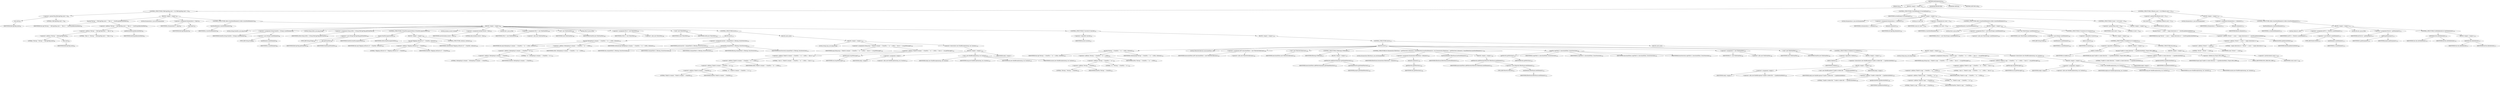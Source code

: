 digraph "doFileOperations" {  
"52" [label = <(METHOD,doFileOperations)<SUB>92</SUB>> ]
"6" [label = <(PARAM,this)<SUB>92</SUB>> ]
"53" [label = <(BLOCK,&lt;empty&gt;,&lt;empty&gt;)<SUB>92</SUB>> ]
"54" [label = <(CONTROL_STRUCTURE,if (fileCopyMap.size() &gt; 0),if (fileCopyMap.size() &gt; 0))<SUB>93</SUB>> ]
"55" [label = <(&lt;operator&gt;.greaterThan,fileCopyMap.size() &gt; 0)<SUB>93</SUB>> ]
"56" [label = <(size,size())<SUB>93</SUB>> ]
"57" [label = <(IDENTIFIER,fileCopyMap,size())<SUB>93</SUB>> ]
"58" [label = <(LITERAL,0,fileCopyMap.size() &gt; 0)<SUB>93</SUB>> ]
"59" [label = <(BLOCK,&lt;empty&gt;,&lt;empty&gt;)<SUB>93</SUB>> ]
"60" [label = <(log,log(&quot;Moving &quot; + fileCopyMap.size() + &quot; files to &quot; + destDir.getAbsolutePath()))<SUB>94</SUB>> ]
"5" [label = <(IDENTIFIER,this,log(&quot;Moving &quot; + fileCopyMap.size() + &quot; files to &quot; + destDir.getAbsolutePath()))<SUB>94</SUB>> ]
"61" [label = <(&lt;operator&gt;.addition,&quot;Moving &quot; + fileCopyMap.size() + &quot; files to &quot; + destDir.getAbsolutePath())<SUB>94</SUB>> ]
"62" [label = <(&lt;operator&gt;.addition,&quot;Moving &quot; + fileCopyMap.size() + &quot; files to &quot;)<SUB>94</SUB>> ]
"63" [label = <(&lt;operator&gt;.addition,&quot;Moving &quot; + fileCopyMap.size())<SUB>94</SUB>> ]
"64" [label = <(LITERAL,&quot;Moving &quot;,&quot;Moving &quot; + fileCopyMap.size())<SUB>94</SUB>> ]
"65" [label = <(size,size())<SUB>94</SUB>> ]
"66" [label = <(IDENTIFIER,fileCopyMap,size())<SUB>94</SUB>> ]
"67" [label = <(LITERAL,&quot; files to &quot;,&quot;Moving &quot; + fileCopyMap.size() + &quot; files to &quot;)<SUB>94</SUB>> ]
"68" [label = <(getAbsolutePath,getAbsolutePath())<SUB>95</SUB>> ]
"69" [label = <(IDENTIFIER,destDir,getAbsolutePath())<SUB>95</SUB>> ]
"70" [label = <(LOCAL,Enumeration e: java.util.Enumeration)> ]
"71" [label = <(&lt;operator&gt;.assignment,Enumeration e = keys())<SUB>97</SUB>> ]
"72" [label = <(IDENTIFIER,e,Enumeration e = keys())<SUB>97</SUB>> ]
"73" [label = <(keys,keys())<SUB>97</SUB>> ]
"74" [label = <(IDENTIFIER,fileCopyMap,keys())<SUB>97</SUB>> ]
"75" [label = <(CONTROL_STRUCTURE,while (e.hasMoreElements()),while (e.hasMoreElements()))<SUB>98</SUB>> ]
"76" [label = <(hasMoreElements,e.hasMoreElements())<SUB>98</SUB>> ]
"77" [label = <(IDENTIFIER,e,e.hasMoreElements())<SUB>98</SUB>> ]
"78" [label = <(BLOCK,&lt;empty&gt;,&lt;empty&gt;)<SUB>98</SUB>> ]
"79" [label = <(LOCAL,String fromFile: java.lang.String)> ]
"80" [label = <(&lt;operator&gt;.assignment,String fromFile = (String) e.nextElement())<SUB>99</SUB>> ]
"81" [label = <(IDENTIFIER,fromFile,String fromFile = (String) e.nextElement())<SUB>99</SUB>> ]
"82" [label = <(&lt;operator&gt;.cast,(String) e.nextElement())<SUB>99</SUB>> ]
"83" [label = <(TYPE_REF,String,String)<SUB>99</SUB>> ]
"84" [label = <(nextElement,e.nextElement())<SUB>99</SUB>> ]
"85" [label = <(IDENTIFIER,e,e.nextElement())<SUB>99</SUB>> ]
"86" [label = <(LOCAL,String toFile: java.lang.String)> ]
"87" [label = <(&lt;operator&gt;.assignment,String toFile = (String) fileCopyMap.get(fromFile))<SUB>100</SUB>> ]
"88" [label = <(IDENTIFIER,toFile,String toFile = (String) fileCopyMap.get(fromFile))<SUB>100</SUB>> ]
"89" [label = <(&lt;operator&gt;.cast,(String) fileCopyMap.get(fromFile))<SUB>100</SUB>> ]
"90" [label = <(TYPE_REF,String,String)<SUB>100</SUB>> ]
"91" [label = <(get,get(fromFile))<SUB>100</SUB>> ]
"92" [label = <(IDENTIFIER,fileCopyMap,get(fromFile))<SUB>100</SUB>> ]
"93" [label = <(IDENTIFIER,fromFile,get(fromFile))<SUB>100</SUB>> ]
"94" [label = <(CONTROL_STRUCTURE,if (fromFile.equals(toFile)),if (fromFile.equals(toFile)))<SUB>102</SUB>> ]
"95" [label = <(equals,fromFile.equals(toFile))<SUB>102</SUB>> ]
"96" [label = <(IDENTIFIER,fromFile,fromFile.equals(toFile))<SUB>102</SUB>> ]
"97" [label = <(IDENTIFIER,toFile,fromFile.equals(toFile))<SUB>102</SUB>> ]
"98" [label = <(BLOCK,&lt;empty&gt;,&lt;empty&gt;)<SUB>102</SUB>> ]
"99" [label = <(log,log(&quot;Skipping self-move of &quot; + fromFile, verbosity))<SUB>103</SUB>> ]
"7" [label = <(IDENTIFIER,this,log(&quot;Skipping self-move of &quot; + fromFile, verbosity))<SUB>103</SUB>> ]
"100" [label = <(&lt;operator&gt;.addition,&quot;Skipping self-move of &quot; + fromFile)<SUB>103</SUB>> ]
"101" [label = <(LITERAL,&quot;Skipping self-move of &quot;,&quot;Skipping self-move of &quot; + fromFile)<SUB>103</SUB>> ]
"102" [label = <(IDENTIFIER,fromFile,&quot;Skipping self-move of &quot; + fromFile)<SUB>103</SUB>> ]
"103" [label = <(IDENTIFIER,verbosity,log(&quot;Skipping self-move of &quot; + fromFile, verbosity))<SUB>103</SUB>> ]
"104" [label = <(CONTROL_STRUCTURE,continue;,continue;)<SUB>104</SUB>> ]
"105" [label = <(LOCAL,boolean moved: boolean)> ]
"106" [label = <(&lt;operator&gt;.assignment,boolean moved = false)<SUB>107</SUB>> ]
"107" [label = <(IDENTIFIER,moved,boolean moved = false)<SUB>107</SUB>> ]
"108" [label = <(LITERAL,false,boolean moved = false)<SUB>107</SUB>> ]
"9" [label = <(LOCAL,File f: java.io.File)> ]
"109" [label = <(&lt;operator&gt;.assignment,File f = new File(fromFile))<SUB>108</SUB>> ]
"110" [label = <(IDENTIFIER,f,File f = new File(fromFile))<SUB>108</SUB>> ]
"111" [label = <(&lt;operator&gt;.alloc,new File(fromFile))<SUB>108</SUB>> ]
"112" [label = <(&lt;init&gt;,new File(fromFile))<SUB>108</SUB>> ]
"8" [label = <(IDENTIFIER,f,new File(fromFile))<SUB>108</SUB>> ]
"113" [label = <(IDENTIFIER,fromFile,new File(fromFile))<SUB>108</SUB>> ]
"11" [label = <(LOCAL,File d: java.io.File)> ]
"114" [label = <(&lt;operator&gt;.assignment,File d = new File(toFile))<SUB>109</SUB>> ]
"115" [label = <(IDENTIFIER,d,File d = new File(toFile))<SUB>109</SUB>> ]
"116" [label = <(&lt;operator&gt;.alloc,new File(toFile))<SUB>109</SUB>> ]
"117" [label = <(&lt;init&gt;,new File(toFile))<SUB>109</SUB>> ]
"10" [label = <(IDENTIFIER,d,new File(toFile))<SUB>109</SUB>> ]
"118" [label = <(IDENTIFIER,toFile,new File(toFile))<SUB>109</SUB>> ]
"119" [label = <(CONTROL_STRUCTURE,try,try)<SUB>111</SUB>> ]
"120" [label = <(BLOCK,try,try)<SUB>111</SUB>> ]
"121" [label = <(log,log(&quot;Attempting to rename: &quot; + fromFile + &quot; to &quot; + toFile, verbosity))<SUB>112</SUB>> ]
"12" [label = <(IDENTIFIER,this,log(&quot;Attempting to rename: &quot; + fromFile + &quot; to &quot; + toFile, verbosity))<SUB>112</SUB>> ]
"122" [label = <(&lt;operator&gt;.addition,&quot;Attempting to rename: &quot; + fromFile + &quot; to &quot; + toFile)<SUB>112</SUB>> ]
"123" [label = <(&lt;operator&gt;.addition,&quot;Attempting to rename: &quot; + fromFile + &quot; to &quot;)<SUB>112</SUB>> ]
"124" [label = <(&lt;operator&gt;.addition,&quot;Attempting to rename: &quot; + fromFile)<SUB>112</SUB>> ]
"125" [label = <(LITERAL,&quot;Attempting to rename: &quot;,&quot;Attempting to rename: &quot; + fromFile)<SUB>112</SUB>> ]
"126" [label = <(IDENTIFIER,fromFile,&quot;Attempting to rename: &quot; + fromFile)<SUB>112</SUB>> ]
"127" [label = <(LITERAL,&quot; to &quot;,&quot;Attempting to rename: &quot; + fromFile + &quot; to &quot;)<SUB>113</SUB>> ]
"128" [label = <(IDENTIFIER,toFile,&quot;Attempting to rename: &quot; + fromFile + &quot; to &quot; + toFile)<SUB>113</SUB>> ]
"129" [label = <(IDENTIFIER,verbosity,log(&quot;Attempting to rename: &quot; + fromFile + &quot; to &quot; + toFile, verbosity))<SUB>113</SUB>> ]
"130" [label = <(&lt;operator&gt;.assignment,moved = renameFile(f, d, filtering, forceOverwrite))<SUB>114</SUB>> ]
"131" [label = <(IDENTIFIER,moved,moved = renameFile(f, d, filtering, forceOverwrite))<SUB>114</SUB>> ]
"132" [label = <(renameFile,renameFile(f, d, filtering, forceOverwrite))<SUB>114</SUB>> ]
"13" [label = <(IDENTIFIER,this,renameFile(f, d, filtering, forceOverwrite))<SUB>114</SUB>> ]
"133" [label = <(IDENTIFIER,f,renameFile(f, d, filtering, forceOverwrite))<SUB>114</SUB>> ]
"134" [label = <(IDENTIFIER,d,renameFile(f, d, filtering, forceOverwrite))<SUB>114</SUB>> ]
"135" [label = <(IDENTIFIER,filtering,renameFile(f, d, filtering, forceOverwrite))<SUB>114</SUB>> ]
"136" [label = <(IDENTIFIER,forceOverwrite,renameFile(f, d, filtering, forceOverwrite))<SUB>114</SUB>> ]
"137" [label = <(BLOCK,catch,catch)> ]
"138" [label = <(BLOCK,&lt;empty&gt;,&lt;empty&gt;)<SUB>115</SUB>> ]
"139" [label = <(LOCAL,String msg: java.lang.String)> ]
"140" [label = <(&lt;operator&gt;.assignment,String msg = &quot;Failed to rename &quot; + fromFile + &quot; to &quot; + toFile + &quot; due to &quot; + ioe.getMessage())<SUB>116</SUB>> ]
"141" [label = <(IDENTIFIER,msg,String msg = &quot;Failed to rename &quot; + fromFile + &quot; to &quot; + toFile + &quot; due to &quot; + ioe.getMessage())<SUB>116</SUB>> ]
"142" [label = <(&lt;operator&gt;.addition,&quot;Failed to rename &quot; + fromFile + &quot; to &quot; + toFile + &quot; due to &quot; + ioe.getMessage())<SUB>116</SUB>> ]
"143" [label = <(&lt;operator&gt;.addition,&quot;Failed to rename &quot; + fromFile + &quot; to &quot; + toFile + &quot; due to &quot;)<SUB>116</SUB>> ]
"144" [label = <(&lt;operator&gt;.addition,&quot;Failed to rename &quot; + fromFile + &quot; to &quot; + toFile)<SUB>116</SUB>> ]
"145" [label = <(&lt;operator&gt;.addition,&quot;Failed to rename &quot; + fromFile + &quot; to &quot;)<SUB>116</SUB>> ]
"146" [label = <(&lt;operator&gt;.addition,&quot;Failed to rename &quot; + fromFile)<SUB>116</SUB>> ]
"147" [label = <(LITERAL,&quot;Failed to rename &quot;,&quot;Failed to rename &quot; + fromFile)<SUB>116</SUB>> ]
"148" [label = <(IDENTIFIER,fromFile,&quot;Failed to rename &quot; + fromFile)<SUB>116</SUB>> ]
"149" [label = <(LITERAL,&quot; to &quot;,&quot;Failed to rename &quot; + fromFile + &quot; to &quot;)<SUB>117</SUB>> ]
"150" [label = <(IDENTIFIER,toFile,&quot;Failed to rename &quot; + fromFile + &quot; to &quot; + toFile)<SUB>117</SUB>> ]
"151" [label = <(LITERAL,&quot; due to &quot;,&quot;Failed to rename &quot; + fromFile + &quot; to &quot; + toFile + &quot; due to &quot;)<SUB>118</SUB>> ]
"152" [label = <(getMessage,ioe.getMessage())<SUB>118</SUB>> ]
"153" [label = <(IDENTIFIER,ioe,ioe.getMessage())<SUB>118</SUB>> ]
"154" [label = <(&lt;operator&gt;.throw,throw new BuildException(msg, ioe, location);)<SUB>119</SUB>> ]
"155" [label = <(BLOCK,&lt;empty&gt;,&lt;empty&gt;)<SUB>119</SUB>> ]
"156" [label = <(&lt;operator&gt;.assignment,&lt;empty&gt;)> ]
"157" [label = <(IDENTIFIER,$obj2,&lt;empty&gt;)> ]
"158" [label = <(&lt;operator&gt;.alloc,new BuildException(msg, ioe, location))<SUB>119</SUB>> ]
"159" [label = <(&lt;init&gt;,new BuildException(msg, ioe, location))<SUB>119</SUB>> ]
"160" [label = <(IDENTIFIER,$obj2,new BuildException(msg, ioe, location))> ]
"161" [label = <(IDENTIFIER,msg,new BuildException(msg, ioe, location))<SUB>119</SUB>> ]
"162" [label = <(IDENTIFIER,ioe,new BuildException(msg, ioe, location))<SUB>119</SUB>> ]
"163" [label = <(IDENTIFIER,location,new BuildException(msg, ioe, location))<SUB>119</SUB>> ]
"164" [label = <(IDENTIFIER,$obj2,&lt;empty&gt;)> ]
"165" [label = <(CONTROL_STRUCTURE,if (!moved),if (!moved))<SUB>122</SUB>> ]
"166" [label = <(&lt;operator&gt;.logicalNot,!moved)<SUB>122</SUB>> ]
"167" [label = <(IDENTIFIER,moved,!moved)<SUB>122</SUB>> ]
"168" [label = <(BLOCK,&lt;empty&gt;,&lt;empty&gt;)<SUB>122</SUB>> ]
"169" [label = <(CONTROL_STRUCTURE,try,try)<SUB>123</SUB>> ]
"170" [label = <(BLOCK,try,try)<SUB>123</SUB>> ]
"171" [label = <(log,log(&quot;Moving &quot; + fromFile + &quot; to &quot; + toFile, verbosity))<SUB>124</SUB>> ]
"14" [label = <(IDENTIFIER,this,log(&quot;Moving &quot; + fromFile + &quot; to &quot; + toFile, verbosity))<SUB>124</SUB>> ]
"172" [label = <(&lt;operator&gt;.addition,&quot;Moving &quot; + fromFile + &quot; to &quot; + toFile)<SUB>124</SUB>> ]
"173" [label = <(&lt;operator&gt;.addition,&quot;Moving &quot; + fromFile + &quot; to &quot;)<SUB>124</SUB>> ]
"174" [label = <(&lt;operator&gt;.addition,&quot;Moving &quot; + fromFile)<SUB>124</SUB>> ]
"175" [label = <(LITERAL,&quot;Moving &quot;,&quot;Moving &quot; + fromFile)<SUB>124</SUB>> ]
"176" [label = <(IDENTIFIER,fromFile,&quot;Moving &quot; + fromFile)<SUB>124</SUB>> ]
"177" [label = <(LITERAL,&quot; to &quot;,&quot;Moving &quot; + fromFile + &quot; to &quot;)<SUB>124</SUB>> ]
"178" [label = <(IDENTIFIER,toFile,&quot;Moving &quot; + fromFile + &quot; to &quot; + toFile)<SUB>124</SUB>> ]
"179" [label = <(IDENTIFIER,verbosity,log(&quot;Moving &quot; + fromFile + &quot; to &quot; + toFile, verbosity))<SUB>124</SUB>> ]
"16" [label = <(LOCAL,FilterSetCollection executionFilters: ANY)> ]
"180" [label = <(&lt;operator&gt;.assignment,ANY executionFilters = new FilterSetCollection())<SUB>126</SUB>> ]
"181" [label = <(IDENTIFIER,executionFilters,ANY executionFilters = new FilterSetCollection())<SUB>126</SUB>> ]
"182" [label = <(&lt;operator&gt;.alloc,new FilterSetCollection())<SUB>126</SUB>> ]
"183" [label = <(&lt;init&gt;,new FilterSetCollection())<SUB>126</SUB>> ]
"15" [label = <(IDENTIFIER,executionFilters,new FilterSetCollection())<SUB>126</SUB>> ]
"184" [label = <(CONTROL_STRUCTURE,if (filtering),if (filtering))<SUB>127</SUB>> ]
"185" [label = <(IDENTIFIER,filtering,if (filtering))<SUB>127</SUB>> ]
"186" [label = <(BLOCK,&lt;empty&gt;,&lt;empty&gt;)<SUB>127</SUB>> ]
"187" [label = <(addFilterSet,addFilterSet(project.getGlobalFilterSet()))<SUB>128</SUB>> ]
"188" [label = <(IDENTIFIER,executionFilters,addFilterSet(project.getGlobalFilterSet()))<SUB>128</SUB>> ]
"189" [label = <(getGlobalFilterSet,getGlobalFilterSet())<SUB>128</SUB>> ]
"190" [label = <(IDENTIFIER,project,getGlobalFilterSet())<SUB>128</SUB>> ]
"191" [label = <(CONTROL_STRUCTURE,for (Enumeration filterEnum = getFilterSets().elements(); Some(filterEnum.hasMoreElements()); ),for (Enumeration filterEnum = getFilterSets().elements(); Some(filterEnum.hasMoreElements()); ))<SUB>130</SUB>> ]
"192" [label = <(LOCAL,Enumeration filterEnum: java.util.Enumeration)> ]
"193" [label = <(&lt;operator&gt;.assignment,Enumeration filterEnum = elements())<SUB>130</SUB>> ]
"194" [label = <(IDENTIFIER,filterEnum,Enumeration filterEnum = elements())<SUB>130</SUB>> ]
"195" [label = <(elements,elements())<SUB>130</SUB>> ]
"196" [label = <(getFilterSets,getFilterSets())<SUB>130</SUB>> ]
"17" [label = <(IDENTIFIER,this,getFilterSets())<SUB>130</SUB>> ]
"197" [label = <(hasMoreElements,filterEnum.hasMoreElements())<SUB>130</SUB>> ]
"198" [label = <(IDENTIFIER,filterEnum,filterEnum.hasMoreElements())<SUB>130</SUB>> ]
"199" [label = <(BLOCK,&lt;empty&gt;,&lt;empty&gt;)<SUB>130</SUB>> ]
"200" [label = <(addFilterSet,addFilterSet((FilterSet) filterEnum.nextElement()))<SUB>131</SUB>> ]
"201" [label = <(IDENTIFIER,executionFilters,addFilterSet((FilterSet) filterEnum.nextElement()))<SUB>131</SUB>> ]
"202" [label = <(&lt;operator&gt;.cast,(FilterSet) filterEnum.nextElement())<SUB>131</SUB>> ]
"203" [label = <(TYPE_REF,FilterSet,FilterSet)<SUB>131</SUB>> ]
"204" [label = <(nextElement,filterEnum.nextElement())<SUB>131</SUB>> ]
"205" [label = <(IDENTIFIER,filterEnum,filterEnum.nextElement())<SUB>131</SUB>> ]
"206" [label = <(copyFile,copyFile(f, d, executionFilters, forceOverwrite))<SUB>133</SUB>> ]
"207" [label = <(getFileUtils,getFileUtils())<SUB>133</SUB>> ]
"18" [label = <(IDENTIFIER,this,getFileUtils())<SUB>133</SUB>> ]
"208" [label = <(IDENTIFIER,f,copyFile(f, d, executionFilters, forceOverwrite))<SUB>133</SUB>> ]
"209" [label = <(IDENTIFIER,d,copyFile(f, d, executionFilters, forceOverwrite))<SUB>133</SUB>> ]
"210" [label = <(IDENTIFIER,executionFilters,copyFile(f, d, executionFilters, forceOverwrite))<SUB>133</SUB>> ]
"211" [label = <(IDENTIFIER,forceOverwrite,copyFile(f, d, executionFilters, forceOverwrite))<SUB>134</SUB>> ]
"212" [label = <(&lt;operator&gt;.assignment,f = new File(fromFile))<SUB>136</SUB>> ]
"213" [label = <(IDENTIFIER,f,f = new File(fromFile))<SUB>136</SUB>> ]
"214" [label = <(&lt;operator&gt;.alloc,new File(fromFile))<SUB>136</SUB>> ]
"215" [label = <(&lt;init&gt;,new File(fromFile))<SUB>136</SUB>> ]
"19" [label = <(IDENTIFIER,f,new File(fromFile))<SUB>136</SUB>> ]
"216" [label = <(IDENTIFIER,fromFile,new File(fromFile))<SUB>136</SUB>> ]
"217" [label = <(CONTROL_STRUCTURE,if (!f.delete()),if (!f.delete()))<SUB>137</SUB>> ]
"218" [label = <(&lt;operator&gt;.logicalNot,!f.delete())<SUB>137</SUB>> ]
"219" [label = <(delete,f.delete())<SUB>137</SUB>> ]
"220" [label = <(IDENTIFIER,f,f.delete())<SUB>137</SUB>> ]
"221" [label = <(BLOCK,&lt;empty&gt;,&lt;empty&gt;)<SUB>137</SUB>> ]
"222" [label = <(&lt;operator&gt;.throw,throw new BuildException(&quot;Unable to delete file &quot; + f.getAbsolutePath());)<SUB>138</SUB>> ]
"223" [label = <(BLOCK,&lt;empty&gt;,&lt;empty&gt;)<SUB>138</SUB>> ]
"224" [label = <(&lt;operator&gt;.assignment,&lt;empty&gt;)> ]
"225" [label = <(IDENTIFIER,$obj5,&lt;empty&gt;)> ]
"226" [label = <(&lt;operator&gt;.alloc,new BuildException(&quot;Unable to delete file &quot; + f.getAbsolutePath()))<SUB>138</SUB>> ]
"227" [label = <(&lt;init&gt;,new BuildException(&quot;Unable to delete file &quot; + f.getAbsolutePath()))<SUB>138</SUB>> ]
"228" [label = <(IDENTIFIER,$obj5,new BuildException(&quot;Unable to delete file &quot; + f.getAbsolutePath()))> ]
"229" [label = <(&lt;operator&gt;.addition,&quot;Unable to delete file &quot; + f.getAbsolutePath())<SUB>138</SUB>> ]
"230" [label = <(LITERAL,&quot;Unable to delete file &quot;,&quot;Unable to delete file &quot; + f.getAbsolutePath())<SUB>138</SUB>> ]
"231" [label = <(getAbsolutePath,f.getAbsolutePath())<SUB>139</SUB>> ]
"232" [label = <(IDENTIFIER,f,f.getAbsolutePath())<SUB>139</SUB>> ]
"233" [label = <(IDENTIFIER,$obj5,&lt;empty&gt;)> ]
"234" [label = <(BLOCK,catch,catch)> ]
"235" [label = <(BLOCK,&lt;empty&gt;,&lt;empty&gt;)<SUB>141</SUB>> ]
"236" [label = <(LOCAL,String msg: java.lang.String)> ]
"237" [label = <(&lt;operator&gt;.assignment,String msg = &quot;Failed to copy &quot; + fromFile + &quot; to &quot; + toFile + &quot; due to &quot; + ioe.getMessage())<SUB>142</SUB>> ]
"238" [label = <(IDENTIFIER,msg,String msg = &quot;Failed to copy &quot; + fromFile + &quot; to &quot; + toFile + &quot; due to &quot; + ioe.getMessage())<SUB>142</SUB>> ]
"239" [label = <(&lt;operator&gt;.addition,&quot;Failed to copy &quot; + fromFile + &quot; to &quot; + toFile + &quot; due to &quot; + ioe.getMessage())<SUB>142</SUB>> ]
"240" [label = <(&lt;operator&gt;.addition,&quot;Failed to copy &quot; + fromFile + &quot; to &quot; + toFile + &quot; due to &quot;)<SUB>142</SUB>> ]
"241" [label = <(&lt;operator&gt;.addition,&quot;Failed to copy &quot; + fromFile + &quot; to &quot; + toFile)<SUB>142</SUB>> ]
"242" [label = <(&lt;operator&gt;.addition,&quot;Failed to copy &quot; + fromFile + &quot; to &quot;)<SUB>142</SUB>> ]
"243" [label = <(&lt;operator&gt;.addition,&quot;Failed to copy &quot; + fromFile)<SUB>142</SUB>> ]
"244" [label = <(LITERAL,&quot;Failed to copy &quot;,&quot;Failed to copy &quot; + fromFile)<SUB>142</SUB>> ]
"245" [label = <(IDENTIFIER,fromFile,&quot;Failed to copy &quot; + fromFile)<SUB>142</SUB>> ]
"246" [label = <(LITERAL,&quot; to &quot;,&quot;Failed to copy &quot; + fromFile + &quot; to &quot;)<SUB>142</SUB>> ]
"247" [label = <(IDENTIFIER,toFile,&quot;Failed to copy &quot; + fromFile + &quot; to &quot; + toFile)<SUB>143</SUB>> ]
"248" [label = <(LITERAL,&quot; due to &quot;,&quot;Failed to copy &quot; + fromFile + &quot; to &quot; + toFile + &quot; due to &quot;)<SUB>144</SUB>> ]
"249" [label = <(getMessage,ioe.getMessage())<SUB>144</SUB>> ]
"250" [label = <(IDENTIFIER,ioe,ioe.getMessage())<SUB>144</SUB>> ]
"251" [label = <(&lt;operator&gt;.throw,throw new BuildException(msg, ioe, location);)<SUB>145</SUB>> ]
"252" [label = <(BLOCK,&lt;empty&gt;,&lt;empty&gt;)<SUB>145</SUB>> ]
"253" [label = <(&lt;operator&gt;.assignment,&lt;empty&gt;)> ]
"254" [label = <(IDENTIFIER,$obj6,&lt;empty&gt;)> ]
"255" [label = <(&lt;operator&gt;.alloc,new BuildException(msg, ioe, location))<SUB>145</SUB>> ]
"256" [label = <(&lt;init&gt;,new BuildException(msg, ioe, location))<SUB>145</SUB>> ]
"257" [label = <(IDENTIFIER,$obj6,new BuildException(msg, ioe, location))> ]
"258" [label = <(IDENTIFIER,msg,new BuildException(msg, ioe, location))<SUB>145</SUB>> ]
"259" [label = <(IDENTIFIER,ioe,new BuildException(msg, ioe, location))<SUB>145</SUB>> ]
"260" [label = <(IDENTIFIER,location,new BuildException(msg, ioe, location))<SUB>145</SUB>> ]
"261" [label = <(IDENTIFIER,$obj6,&lt;empty&gt;)> ]
"262" [label = <(CONTROL_STRUCTURE,if (includeEmpty),if (includeEmpty))<SUB>151</SUB>> ]
"263" [label = <(IDENTIFIER,includeEmpty,if (includeEmpty))<SUB>151</SUB>> ]
"264" [label = <(BLOCK,&lt;empty&gt;,&lt;empty&gt;)<SUB>151</SUB>> ]
"265" [label = <(LOCAL,Enumeration e: java.util.Enumeration)> ]
"266" [label = <(&lt;operator&gt;.assignment,Enumeration e = elements())<SUB>152</SUB>> ]
"267" [label = <(IDENTIFIER,e,Enumeration e = elements())<SUB>152</SUB>> ]
"268" [label = <(elements,elements())<SUB>152</SUB>> ]
"269" [label = <(IDENTIFIER,dirCopyMap,elements())<SUB>152</SUB>> ]
"270" [label = <(LOCAL,int count: int)> ]
"271" [label = <(&lt;operator&gt;.assignment,int count = 0)<SUB>153</SUB>> ]
"272" [label = <(IDENTIFIER,count,int count = 0)<SUB>153</SUB>> ]
"273" [label = <(LITERAL,0,int count = 0)<SUB>153</SUB>> ]
"274" [label = <(CONTROL_STRUCTURE,while (e.hasMoreElements()),while (e.hasMoreElements()))<SUB>154</SUB>> ]
"275" [label = <(hasMoreElements,e.hasMoreElements())<SUB>154</SUB>> ]
"276" [label = <(IDENTIFIER,e,e.hasMoreElements())<SUB>154</SUB>> ]
"277" [label = <(BLOCK,&lt;empty&gt;,&lt;empty&gt;)<SUB>154</SUB>> ]
"21" [label = <(LOCAL,File d: java.io.File)> ]
"278" [label = <(&lt;operator&gt;.assignment,File d = new File((String) e.nextElement()))<SUB>155</SUB>> ]
"279" [label = <(IDENTIFIER,d,File d = new File((String) e.nextElement()))<SUB>155</SUB>> ]
"280" [label = <(&lt;operator&gt;.alloc,new File((String) e.nextElement()))<SUB>155</SUB>> ]
"281" [label = <(&lt;init&gt;,new File((String) e.nextElement()))<SUB>155</SUB>> ]
"20" [label = <(IDENTIFIER,d,new File((String) e.nextElement()))<SUB>155</SUB>> ]
"282" [label = <(&lt;operator&gt;.cast,(String) e.nextElement())<SUB>155</SUB>> ]
"283" [label = <(TYPE_REF,String,String)<SUB>155</SUB>> ]
"284" [label = <(nextElement,e.nextElement())<SUB>155</SUB>> ]
"285" [label = <(IDENTIFIER,e,e.nextElement())<SUB>155</SUB>> ]
"286" [label = <(CONTROL_STRUCTURE,if (!d.exists()),if (!d.exists()))<SUB>156</SUB>> ]
"287" [label = <(&lt;operator&gt;.logicalNot,!d.exists())<SUB>156</SUB>> ]
"288" [label = <(exists,d.exists())<SUB>156</SUB>> ]
"289" [label = <(IDENTIFIER,d,d.exists())<SUB>156</SUB>> ]
"290" [label = <(BLOCK,&lt;empty&gt;,&lt;empty&gt;)<SUB>156</SUB>> ]
"291" [label = <(CONTROL_STRUCTURE,if (!d.mkdirs()),if (!d.mkdirs()))<SUB>157</SUB>> ]
"292" [label = <(&lt;operator&gt;.logicalNot,!d.mkdirs())<SUB>157</SUB>> ]
"293" [label = <(mkdirs,d.mkdirs())<SUB>157</SUB>> ]
"294" [label = <(IDENTIFIER,d,d.mkdirs())<SUB>157</SUB>> ]
"295" [label = <(BLOCK,&lt;empty&gt;,&lt;empty&gt;)<SUB>157</SUB>> ]
"296" [label = <(log,log(&quot;Unable to create directory &quot; + d.getAbsolutePath(), Project.MSG_ERR))<SUB>158</SUB>> ]
"22" [label = <(IDENTIFIER,this,log(&quot;Unable to create directory &quot; + d.getAbsolutePath(), Project.MSG_ERR))<SUB>158</SUB>> ]
"297" [label = <(&lt;operator&gt;.addition,&quot;Unable to create directory &quot; + d.getAbsolutePath())<SUB>158</SUB>> ]
"298" [label = <(LITERAL,&quot;Unable to create directory &quot;,&quot;Unable to create directory &quot; + d.getAbsolutePath())<SUB>158</SUB>> ]
"299" [label = <(getAbsolutePath,d.getAbsolutePath())<SUB>158</SUB>> ]
"300" [label = <(IDENTIFIER,d,d.getAbsolutePath())<SUB>158</SUB>> ]
"301" [label = <(&lt;operator&gt;.fieldAccess,Project.MSG_ERR)<SUB>158</SUB>> ]
"302" [label = <(IDENTIFIER,Project,log(&quot;Unable to create directory &quot; + d.getAbsolutePath(), Project.MSG_ERR))<SUB>158</SUB>> ]
"303" [label = <(FIELD_IDENTIFIER,MSG_ERR,MSG_ERR)<SUB>158</SUB>> ]
"304" [label = <(CONTROL_STRUCTURE,else,else)<SUB>159</SUB>> ]
"305" [label = <(BLOCK,&lt;empty&gt;,&lt;empty&gt;)<SUB>159</SUB>> ]
"306" [label = <(&lt;operator&gt;.postIncrement,count++)<SUB>160</SUB>> ]
"307" [label = <(IDENTIFIER,count,count++)<SUB>160</SUB>> ]
"308" [label = <(CONTROL_STRUCTURE,if (count &gt; 0),if (count &gt; 0))<SUB>165</SUB>> ]
"309" [label = <(&lt;operator&gt;.greaterThan,count &gt; 0)<SUB>165</SUB>> ]
"310" [label = <(IDENTIFIER,count,count &gt; 0)<SUB>165</SUB>> ]
"311" [label = <(LITERAL,0,count &gt; 0)<SUB>165</SUB>> ]
"312" [label = <(BLOCK,&lt;empty&gt;,&lt;empty&gt;)<SUB>165</SUB>> ]
"313" [label = <(log,log(&quot;Moved &quot; + count + &quot; empty directories to &quot; + destDir.getAbsolutePath()))<SUB>166</SUB>> ]
"23" [label = <(IDENTIFIER,this,log(&quot;Moved &quot; + count + &quot; empty directories to &quot; + destDir.getAbsolutePath()))<SUB>166</SUB>> ]
"314" [label = <(&lt;operator&gt;.addition,&quot;Moved &quot; + count + &quot; empty directories to &quot; + destDir.getAbsolutePath())<SUB>166</SUB>> ]
"315" [label = <(&lt;operator&gt;.addition,&quot;Moved &quot; + count + &quot; empty directories to &quot;)<SUB>166</SUB>> ]
"316" [label = <(&lt;operator&gt;.addition,&quot;Moved &quot; + count)<SUB>166</SUB>> ]
"317" [label = <(LITERAL,&quot;Moved &quot;,&quot;Moved &quot; + count)<SUB>166</SUB>> ]
"318" [label = <(IDENTIFIER,count,&quot;Moved &quot; + count)<SUB>166</SUB>> ]
"319" [label = <(LITERAL,&quot; empty directories to &quot;,&quot;Moved &quot; + count + &quot; empty directories to &quot;)<SUB>166</SUB>> ]
"320" [label = <(getAbsolutePath,getAbsolutePath())<SUB>166</SUB>> ]
"321" [label = <(IDENTIFIER,destDir,getAbsolutePath())<SUB>166</SUB>> ]
"322" [label = <(CONTROL_STRUCTURE,if (filesets.size() &gt; 0),if (filesets.size() &gt; 0))<SUB>170</SUB>> ]
"323" [label = <(&lt;operator&gt;.greaterThan,filesets.size() &gt; 0)<SUB>170</SUB>> ]
"324" [label = <(size,size())<SUB>170</SUB>> ]
"325" [label = <(IDENTIFIER,filesets,size())<SUB>170</SUB>> ]
"326" [label = <(LITERAL,0,filesets.size() &gt; 0)<SUB>170</SUB>> ]
"327" [label = <(BLOCK,&lt;empty&gt;,&lt;empty&gt;)<SUB>170</SUB>> ]
"328" [label = <(LOCAL,Enumeration e: java.util.Enumeration)> ]
"329" [label = <(&lt;operator&gt;.assignment,Enumeration e = elements())<SUB>171</SUB>> ]
"330" [label = <(IDENTIFIER,e,Enumeration e = elements())<SUB>171</SUB>> ]
"331" [label = <(elements,elements())<SUB>171</SUB>> ]
"332" [label = <(IDENTIFIER,filesets,elements())<SUB>171</SUB>> ]
"333" [label = <(CONTROL_STRUCTURE,while (e.hasMoreElements()),while (e.hasMoreElements()))<SUB>172</SUB>> ]
"334" [label = <(hasMoreElements,e.hasMoreElements())<SUB>172</SUB>> ]
"335" [label = <(IDENTIFIER,e,e.hasMoreElements())<SUB>172</SUB>> ]
"336" [label = <(BLOCK,&lt;empty&gt;,&lt;empty&gt;)<SUB>172</SUB>> ]
"337" [label = <(LOCAL,FileSet fs: ANY)> ]
"338" [label = <(&lt;operator&gt;.assignment,ANY fs = (FileSet) e.nextElement())<SUB>173</SUB>> ]
"339" [label = <(IDENTIFIER,fs,ANY fs = (FileSet) e.nextElement())<SUB>173</SUB>> ]
"340" [label = <(&lt;operator&gt;.cast,(FileSet) e.nextElement())<SUB>173</SUB>> ]
"341" [label = <(TYPE_REF,FileSet,FileSet)<SUB>173</SUB>> ]
"342" [label = <(nextElement,e.nextElement())<SUB>173</SUB>> ]
"343" [label = <(IDENTIFIER,e,e.nextElement())<SUB>173</SUB>> ]
"344" [label = <(LOCAL,File dir: java.io.File)> ]
"345" [label = <(&lt;operator&gt;.assignment,File dir = getDir(project))<SUB>174</SUB>> ]
"346" [label = <(IDENTIFIER,dir,File dir = getDir(project))<SUB>174</SUB>> ]
"347" [label = <(getDir,getDir(project))<SUB>174</SUB>> ]
"348" [label = <(IDENTIFIER,fs,getDir(project))<SUB>174</SUB>> ]
"349" [label = <(IDENTIFIER,project,getDir(project))<SUB>174</SUB>> ]
"350" [label = <(CONTROL_STRUCTURE,if (okToDelete(dir)),if (okToDelete(dir)))<SUB>176</SUB>> ]
"351" [label = <(okToDelete,this.okToDelete(dir))<SUB>176</SUB>> ]
"24" [label = <(IDENTIFIER,this,this.okToDelete(dir))<SUB>176</SUB>> ]
"352" [label = <(IDENTIFIER,dir,this.okToDelete(dir))<SUB>176</SUB>> ]
"353" [label = <(BLOCK,&lt;empty&gt;,&lt;empty&gt;)<SUB>176</SUB>> ]
"354" [label = <(deleteDir,this.deleteDir(dir))<SUB>177</SUB>> ]
"25" [label = <(IDENTIFIER,this,this.deleteDir(dir))<SUB>177</SUB>> ]
"355" [label = <(IDENTIFIER,dir,this.deleteDir(dir))<SUB>177</SUB>> ]
"356" [label = <(MODIFIER,PROTECTED)> ]
"357" [label = <(MODIFIER,VIRTUAL)> ]
"358" [label = <(METHOD_RETURN,void)<SUB>92</SUB>> ]
  "52" -> "6" 
  "52" -> "53" 
  "52" -> "356" 
  "52" -> "357" 
  "52" -> "358" 
  "53" -> "54" 
  "53" -> "262" 
  "53" -> "322" 
  "54" -> "55" 
  "54" -> "59" 
  "55" -> "56" 
  "55" -> "58" 
  "56" -> "57" 
  "59" -> "60" 
  "59" -> "70" 
  "59" -> "71" 
  "59" -> "75" 
  "60" -> "5" 
  "60" -> "61" 
  "61" -> "62" 
  "61" -> "68" 
  "62" -> "63" 
  "62" -> "67" 
  "63" -> "64" 
  "63" -> "65" 
  "65" -> "66" 
  "68" -> "69" 
  "71" -> "72" 
  "71" -> "73" 
  "73" -> "74" 
  "75" -> "76" 
  "75" -> "78" 
  "76" -> "77" 
  "78" -> "79" 
  "78" -> "80" 
  "78" -> "86" 
  "78" -> "87" 
  "78" -> "94" 
  "78" -> "105" 
  "78" -> "106" 
  "78" -> "9" 
  "78" -> "109" 
  "78" -> "112" 
  "78" -> "11" 
  "78" -> "114" 
  "78" -> "117" 
  "78" -> "119" 
  "78" -> "165" 
  "80" -> "81" 
  "80" -> "82" 
  "82" -> "83" 
  "82" -> "84" 
  "84" -> "85" 
  "87" -> "88" 
  "87" -> "89" 
  "89" -> "90" 
  "89" -> "91" 
  "91" -> "92" 
  "91" -> "93" 
  "94" -> "95" 
  "94" -> "98" 
  "95" -> "96" 
  "95" -> "97" 
  "98" -> "99" 
  "98" -> "104" 
  "99" -> "7" 
  "99" -> "100" 
  "99" -> "103" 
  "100" -> "101" 
  "100" -> "102" 
  "106" -> "107" 
  "106" -> "108" 
  "109" -> "110" 
  "109" -> "111" 
  "112" -> "8" 
  "112" -> "113" 
  "114" -> "115" 
  "114" -> "116" 
  "117" -> "10" 
  "117" -> "118" 
  "119" -> "120" 
  "119" -> "137" 
  "120" -> "121" 
  "120" -> "130" 
  "121" -> "12" 
  "121" -> "122" 
  "121" -> "129" 
  "122" -> "123" 
  "122" -> "128" 
  "123" -> "124" 
  "123" -> "127" 
  "124" -> "125" 
  "124" -> "126" 
  "130" -> "131" 
  "130" -> "132" 
  "132" -> "13" 
  "132" -> "133" 
  "132" -> "134" 
  "132" -> "135" 
  "132" -> "136" 
  "137" -> "138" 
  "138" -> "139" 
  "138" -> "140" 
  "138" -> "154" 
  "140" -> "141" 
  "140" -> "142" 
  "142" -> "143" 
  "142" -> "152" 
  "143" -> "144" 
  "143" -> "151" 
  "144" -> "145" 
  "144" -> "150" 
  "145" -> "146" 
  "145" -> "149" 
  "146" -> "147" 
  "146" -> "148" 
  "152" -> "153" 
  "154" -> "155" 
  "155" -> "156" 
  "155" -> "159" 
  "155" -> "164" 
  "156" -> "157" 
  "156" -> "158" 
  "159" -> "160" 
  "159" -> "161" 
  "159" -> "162" 
  "159" -> "163" 
  "165" -> "166" 
  "165" -> "168" 
  "166" -> "167" 
  "168" -> "169" 
  "169" -> "170" 
  "169" -> "234" 
  "170" -> "171" 
  "170" -> "16" 
  "170" -> "180" 
  "170" -> "183" 
  "170" -> "184" 
  "170" -> "191" 
  "170" -> "206" 
  "170" -> "212" 
  "170" -> "215" 
  "170" -> "217" 
  "171" -> "14" 
  "171" -> "172" 
  "171" -> "179" 
  "172" -> "173" 
  "172" -> "178" 
  "173" -> "174" 
  "173" -> "177" 
  "174" -> "175" 
  "174" -> "176" 
  "180" -> "181" 
  "180" -> "182" 
  "183" -> "15" 
  "184" -> "185" 
  "184" -> "186" 
  "186" -> "187" 
  "187" -> "188" 
  "187" -> "189" 
  "189" -> "190" 
  "191" -> "192" 
  "191" -> "193" 
  "191" -> "197" 
  "191" -> "199" 
  "193" -> "194" 
  "193" -> "195" 
  "195" -> "196" 
  "196" -> "17" 
  "197" -> "198" 
  "199" -> "200" 
  "200" -> "201" 
  "200" -> "202" 
  "202" -> "203" 
  "202" -> "204" 
  "204" -> "205" 
  "206" -> "207" 
  "206" -> "208" 
  "206" -> "209" 
  "206" -> "210" 
  "206" -> "211" 
  "207" -> "18" 
  "212" -> "213" 
  "212" -> "214" 
  "215" -> "19" 
  "215" -> "216" 
  "217" -> "218" 
  "217" -> "221" 
  "218" -> "219" 
  "219" -> "220" 
  "221" -> "222" 
  "222" -> "223" 
  "223" -> "224" 
  "223" -> "227" 
  "223" -> "233" 
  "224" -> "225" 
  "224" -> "226" 
  "227" -> "228" 
  "227" -> "229" 
  "229" -> "230" 
  "229" -> "231" 
  "231" -> "232" 
  "234" -> "235" 
  "235" -> "236" 
  "235" -> "237" 
  "235" -> "251" 
  "237" -> "238" 
  "237" -> "239" 
  "239" -> "240" 
  "239" -> "249" 
  "240" -> "241" 
  "240" -> "248" 
  "241" -> "242" 
  "241" -> "247" 
  "242" -> "243" 
  "242" -> "246" 
  "243" -> "244" 
  "243" -> "245" 
  "249" -> "250" 
  "251" -> "252" 
  "252" -> "253" 
  "252" -> "256" 
  "252" -> "261" 
  "253" -> "254" 
  "253" -> "255" 
  "256" -> "257" 
  "256" -> "258" 
  "256" -> "259" 
  "256" -> "260" 
  "262" -> "263" 
  "262" -> "264" 
  "264" -> "265" 
  "264" -> "266" 
  "264" -> "270" 
  "264" -> "271" 
  "264" -> "274" 
  "264" -> "308" 
  "266" -> "267" 
  "266" -> "268" 
  "268" -> "269" 
  "271" -> "272" 
  "271" -> "273" 
  "274" -> "275" 
  "274" -> "277" 
  "275" -> "276" 
  "277" -> "21" 
  "277" -> "278" 
  "277" -> "281" 
  "277" -> "286" 
  "278" -> "279" 
  "278" -> "280" 
  "281" -> "20" 
  "281" -> "282" 
  "282" -> "283" 
  "282" -> "284" 
  "284" -> "285" 
  "286" -> "287" 
  "286" -> "290" 
  "287" -> "288" 
  "288" -> "289" 
  "290" -> "291" 
  "291" -> "292" 
  "291" -> "295" 
  "291" -> "304" 
  "292" -> "293" 
  "293" -> "294" 
  "295" -> "296" 
  "296" -> "22" 
  "296" -> "297" 
  "296" -> "301" 
  "297" -> "298" 
  "297" -> "299" 
  "299" -> "300" 
  "301" -> "302" 
  "301" -> "303" 
  "304" -> "305" 
  "305" -> "306" 
  "306" -> "307" 
  "308" -> "309" 
  "308" -> "312" 
  "309" -> "310" 
  "309" -> "311" 
  "312" -> "313" 
  "313" -> "23" 
  "313" -> "314" 
  "314" -> "315" 
  "314" -> "320" 
  "315" -> "316" 
  "315" -> "319" 
  "316" -> "317" 
  "316" -> "318" 
  "320" -> "321" 
  "322" -> "323" 
  "322" -> "327" 
  "323" -> "324" 
  "323" -> "326" 
  "324" -> "325" 
  "327" -> "328" 
  "327" -> "329" 
  "327" -> "333" 
  "329" -> "330" 
  "329" -> "331" 
  "331" -> "332" 
  "333" -> "334" 
  "333" -> "336" 
  "334" -> "335" 
  "336" -> "337" 
  "336" -> "338" 
  "336" -> "344" 
  "336" -> "345" 
  "336" -> "350" 
  "338" -> "339" 
  "338" -> "340" 
  "340" -> "341" 
  "340" -> "342" 
  "342" -> "343" 
  "345" -> "346" 
  "345" -> "347" 
  "347" -> "348" 
  "347" -> "349" 
  "350" -> "351" 
  "350" -> "353" 
  "351" -> "24" 
  "351" -> "352" 
  "353" -> "354" 
  "354" -> "25" 
  "354" -> "355" 
}
